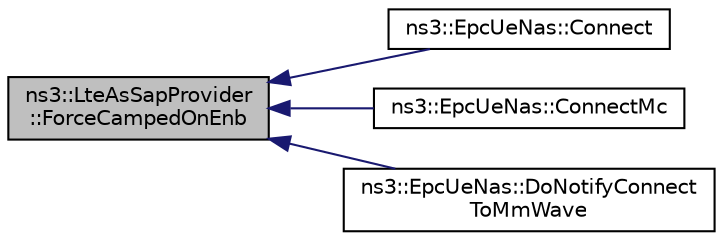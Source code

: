 digraph "ns3::LteAsSapProvider::ForceCampedOnEnb"
{
  edge [fontname="Helvetica",fontsize="10",labelfontname="Helvetica",labelfontsize="10"];
  node [fontname="Helvetica",fontsize="10",shape=record];
  rankdir="LR";
  Node1 [label="ns3::LteAsSapProvider\l::ForceCampedOnEnb",height=0.2,width=0.4,color="black", fillcolor="grey75", style="filled", fontcolor="black"];
  Node1 -> Node2 [dir="back",color="midnightblue",fontsize="10",style="solid"];
  Node2 [label="ns3::EpcUeNas::Connect",height=0.2,width=0.4,color="black", fillcolor="white", style="filled",URL="$d3/d16/classns3_1_1EpcUeNas.html#a23951c5ee06b3ccb00095d5c8f3da700",tooltip="Causes NAS to tell AS to camp to a specific cell and go to ACTIVE state. "];
  Node1 -> Node3 [dir="back",color="midnightblue",fontsize="10",style="solid"];
  Node3 [label="ns3::EpcUeNas::ConnectMc",height=0.2,width=0.4,color="black", fillcolor="white", style="filled",URL="$d3/d16/classns3_1_1EpcUeNas.html#a3cca4ca35d52ac612e8b080e415e9649",tooltip="Causes NAS to tell AS to camp to a specific cell and go to ACTIVE state. It also specify which is the..."];
  Node1 -> Node4 [dir="back",color="midnightblue",fontsize="10",style="solid"];
  Node4 [label="ns3::EpcUeNas::DoNotifyConnect\lToMmWave",height=0.2,width=0.4,color="black", fillcolor="white", style="filled",URL="$d3/d16/classns3_1_1EpcUeNas.html#a1abaa8bf5b9db152f7ae0a20561b7c0f"];
}

